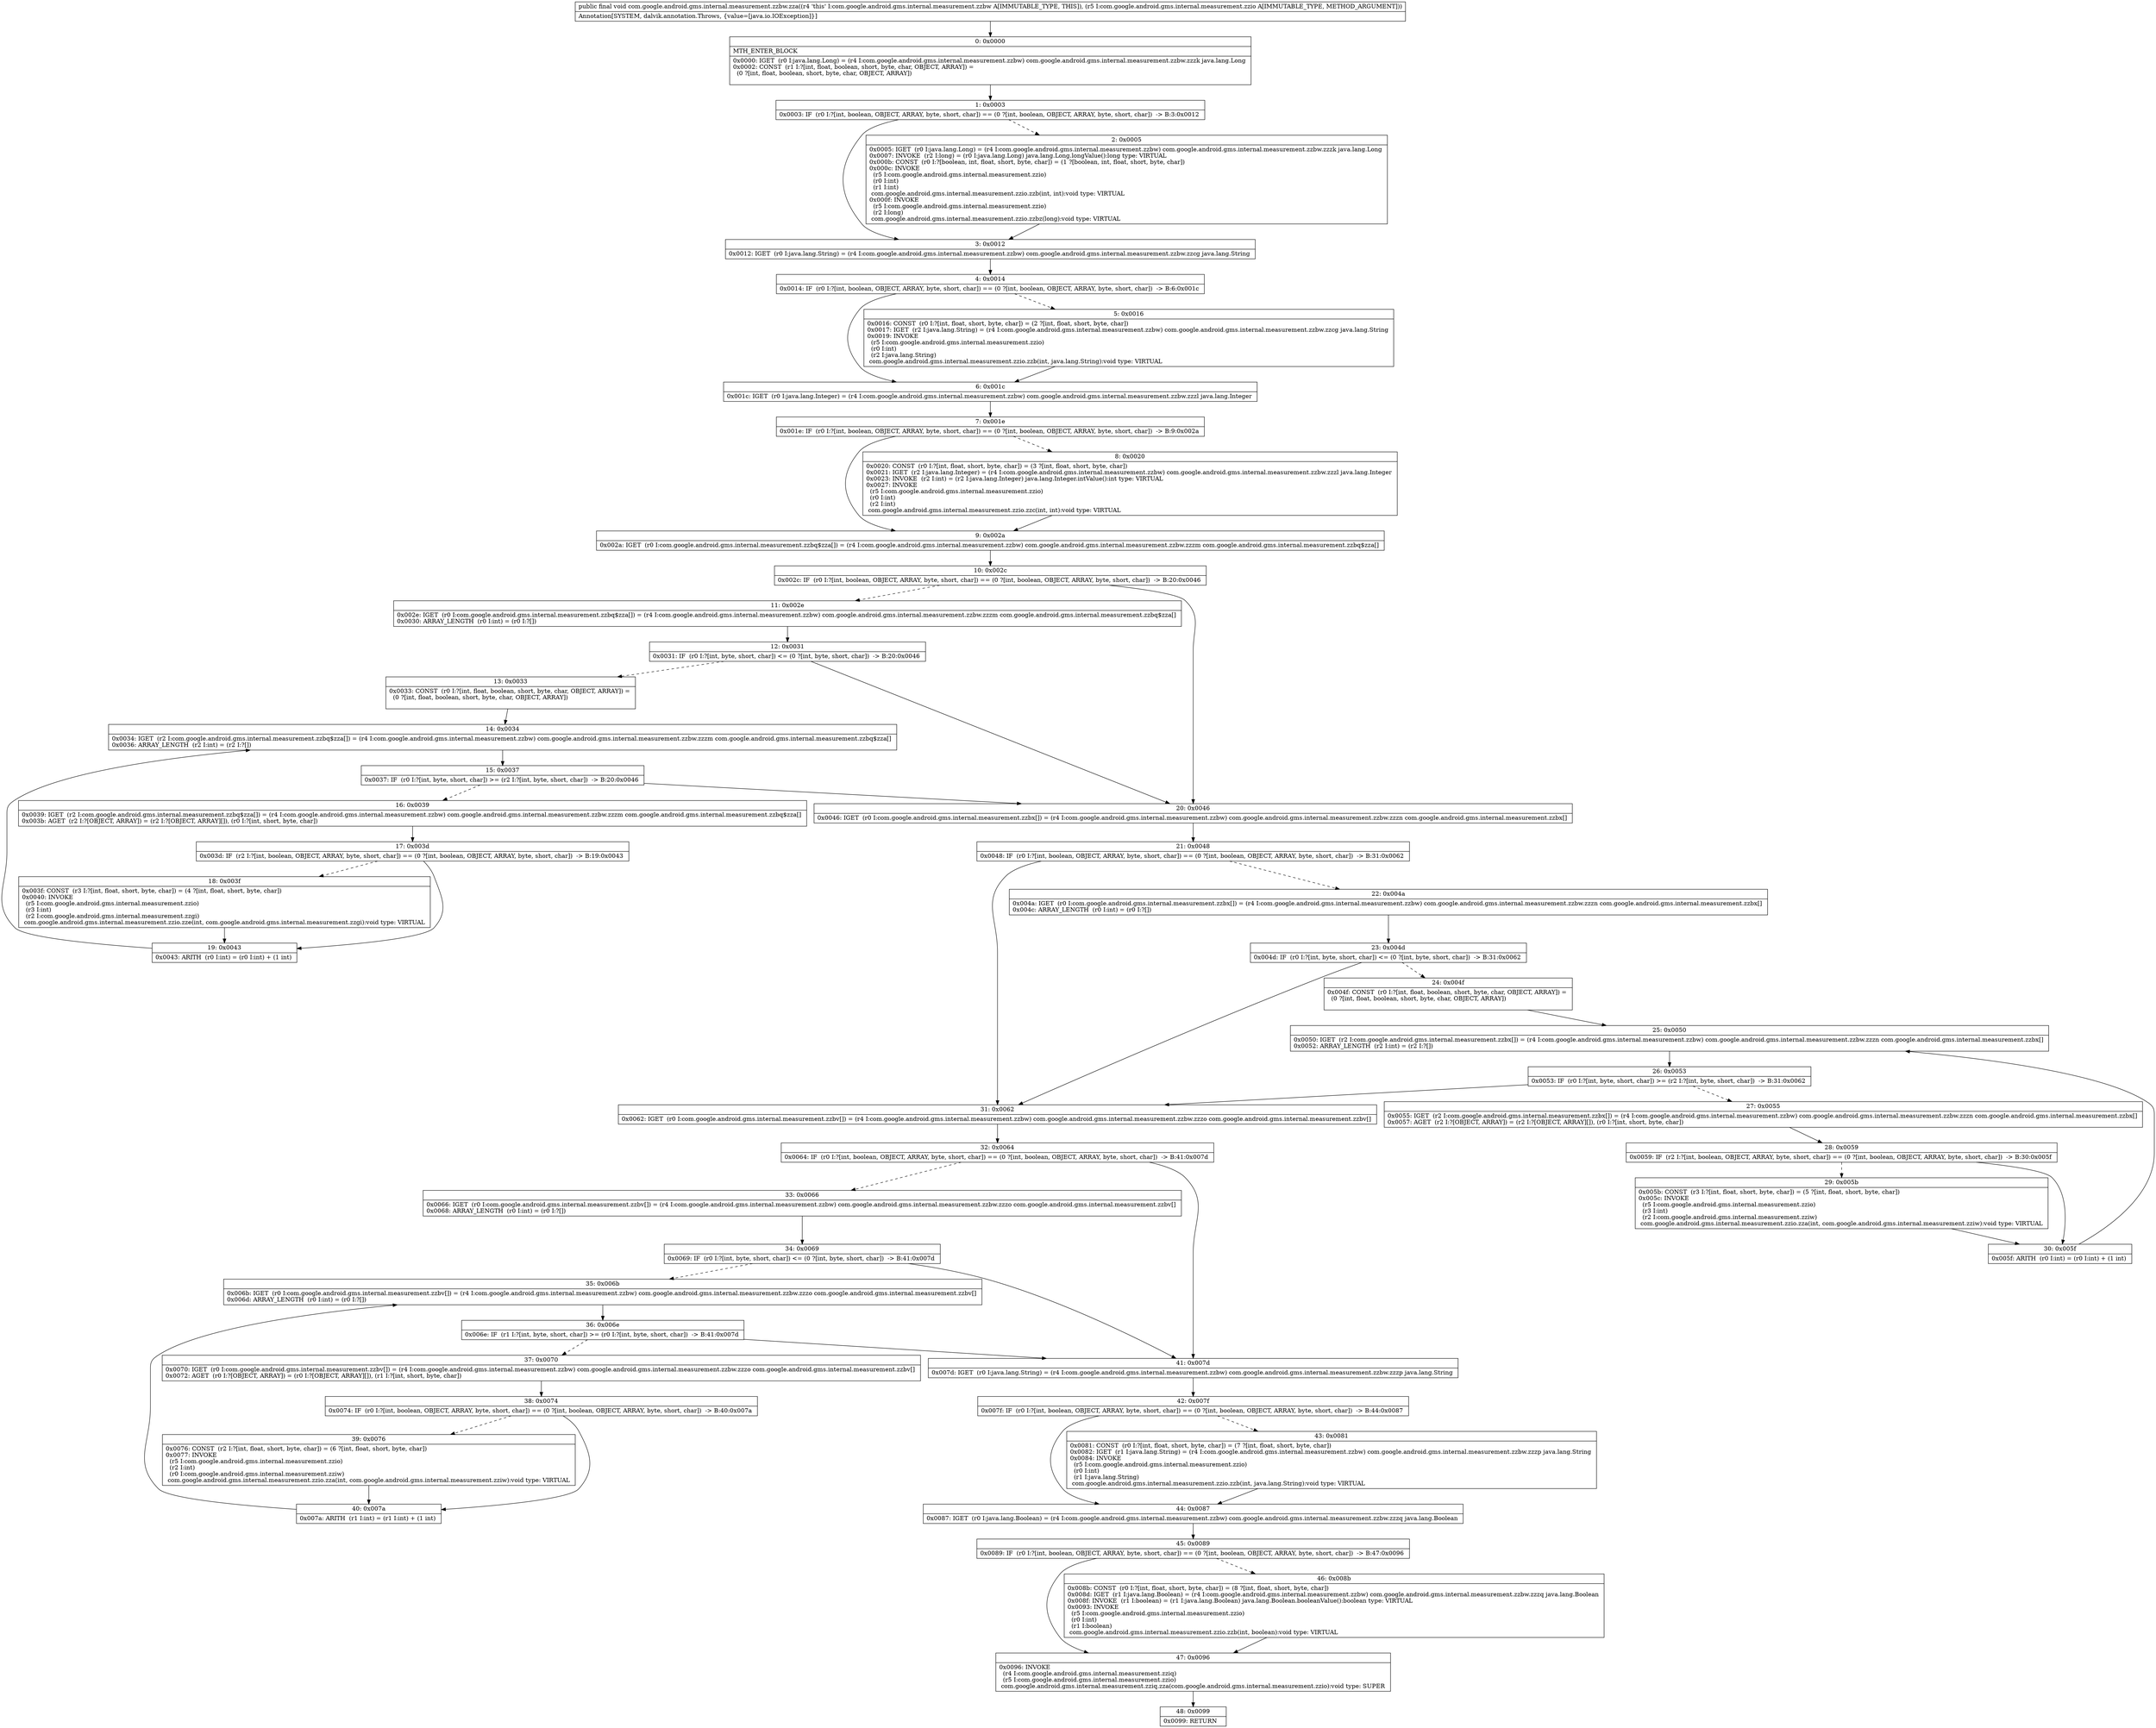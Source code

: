digraph "CFG forcom.google.android.gms.internal.measurement.zzbw.zza(Lcom\/google\/android\/gms\/internal\/measurement\/zzio;)V" {
Node_0 [shape=record,label="{0\:\ 0x0000|MTH_ENTER_BLOCK\l|0x0000: IGET  (r0 I:java.lang.Long) = (r4 I:com.google.android.gms.internal.measurement.zzbw) com.google.android.gms.internal.measurement.zzbw.zzzk java.lang.Long \l0x0002: CONST  (r1 I:?[int, float, boolean, short, byte, char, OBJECT, ARRAY]) = \l  (0 ?[int, float, boolean, short, byte, char, OBJECT, ARRAY])\l \l}"];
Node_1 [shape=record,label="{1\:\ 0x0003|0x0003: IF  (r0 I:?[int, boolean, OBJECT, ARRAY, byte, short, char]) == (0 ?[int, boolean, OBJECT, ARRAY, byte, short, char])  \-\> B:3:0x0012 \l}"];
Node_2 [shape=record,label="{2\:\ 0x0005|0x0005: IGET  (r0 I:java.lang.Long) = (r4 I:com.google.android.gms.internal.measurement.zzbw) com.google.android.gms.internal.measurement.zzbw.zzzk java.lang.Long \l0x0007: INVOKE  (r2 I:long) = (r0 I:java.lang.Long) java.lang.Long.longValue():long type: VIRTUAL \l0x000b: CONST  (r0 I:?[boolean, int, float, short, byte, char]) = (1 ?[boolean, int, float, short, byte, char]) \l0x000c: INVOKE  \l  (r5 I:com.google.android.gms.internal.measurement.zzio)\l  (r0 I:int)\l  (r1 I:int)\l com.google.android.gms.internal.measurement.zzio.zzb(int, int):void type: VIRTUAL \l0x000f: INVOKE  \l  (r5 I:com.google.android.gms.internal.measurement.zzio)\l  (r2 I:long)\l com.google.android.gms.internal.measurement.zzio.zzbz(long):void type: VIRTUAL \l}"];
Node_3 [shape=record,label="{3\:\ 0x0012|0x0012: IGET  (r0 I:java.lang.String) = (r4 I:com.google.android.gms.internal.measurement.zzbw) com.google.android.gms.internal.measurement.zzbw.zzcg java.lang.String \l}"];
Node_4 [shape=record,label="{4\:\ 0x0014|0x0014: IF  (r0 I:?[int, boolean, OBJECT, ARRAY, byte, short, char]) == (0 ?[int, boolean, OBJECT, ARRAY, byte, short, char])  \-\> B:6:0x001c \l}"];
Node_5 [shape=record,label="{5\:\ 0x0016|0x0016: CONST  (r0 I:?[int, float, short, byte, char]) = (2 ?[int, float, short, byte, char]) \l0x0017: IGET  (r2 I:java.lang.String) = (r4 I:com.google.android.gms.internal.measurement.zzbw) com.google.android.gms.internal.measurement.zzbw.zzcg java.lang.String \l0x0019: INVOKE  \l  (r5 I:com.google.android.gms.internal.measurement.zzio)\l  (r0 I:int)\l  (r2 I:java.lang.String)\l com.google.android.gms.internal.measurement.zzio.zzb(int, java.lang.String):void type: VIRTUAL \l}"];
Node_6 [shape=record,label="{6\:\ 0x001c|0x001c: IGET  (r0 I:java.lang.Integer) = (r4 I:com.google.android.gms.internal.measurement.zzbw) com.google.android.gms.internal.measurement.zzbw.zzzl java.lang.Integer \l}"];
Node_7 [shape=record,label="{7\:\ 0x001e|0x001e: IF  (r0 I:?[int, boolean, OBJECT, ARRAY, byte, short, char]) == (0 ?[int, boolean, OBJECT, ARRAY, byte, short, char])  \-\> B:9:0x002a \l}"];
Node_8 [shape=record,label="{8\:\ 0x0020|0x0020: CONST  (r0 I:?[int, float, short, byte, char]) = (3 ?[int, float, short, byte, char]) \l0x0021: IGET  (r2 I:java.lang.Integer) = (r4 I:com.google.android.gms.internal.measurement.zzbw) com.google.android.gms.internal.measurement.zzbw.zzzl java.lang.Integer \l0x0023: INVOKE  (r2 I:int) = (r2 I:java.lang.Integer) java.lang.Integer.intValue():int type: VIRTUAL \l0x0027: INVOKE  \l  (r5 I:com.google.android.gms.internal.measurement.zzio)\l  (r0 I:int)\l  (r2 I:int)\l com.google.android.gms.internal.measurement.zzio.zzc(int, int):void type: VIRTUAL \l}"];
Node_9 [shape=record,label="{9\:\ 0x002a|0x002a: IGET  (r0 I:com.google.android.gms.internal.measurement.zzbq$zza[]) = (r4 I:com.google.android.gms.internal.measurement.zzbw) com.google.android.gms.internal.measurement.zzbw.zzzm com.google.android.gms.internal.measurement.zzbq$zza[] \l}"];
Node_10 [shape=record,label="{10\:\ 0x002c|0x002c: IF  (r0 I:?[int, boolean, OBJECT, ARRAY, byte, short, char]) == (0 ?[int, boolean, OBJECT, ARRAY, byte, short, char])  \-\> B:20:0x0046 \l}"];
Node_11 [shape=record,label="{11\:\ 0x002e|0x002e: IGET  (r0 I:com.google.android.gms.internal.measurement.zzbq$zza[]) = (r4 I:com.google.android.gms.internal.measurement.zzbw) com.google.android.gms.internal.measurement.zzbw.zzzm com.google.android.gms.internal.measurement.zzbq$zza[] \l0x0030: ARRAY_LENGTH  (r0 I:int) = (r0 I:?[]) \l}"];
Node_12 [shape=record,label="{12\:\ 0x0031|0x0031: IF  (r0 I:?[int, byte, short, char]) \<= (0 ?[int, byte, short, char])  \-\> B:20:0x0046 \l}"];
Node_13 [shape=record,label="{13\:\ 0x0033|0x0033: CONST  (r0 I:?[int, float, boolean, short, byte, char, OBJECT, ARRAY]) = \l  (0 ?[int, float, boolean, short, byte, char, OBJECT, ARRAY])\l \l}"];
Node_14 [shape=record,label="{14\:\ 0x0034|0x0034: IGET  (r2 I:com.google.android.gms.internal.measurement.zzbq$zza[]) = (r4 I:com.google.android.gms.internal.measurement.zzbw) com.google.android.gms.internal.measurement.zzbw.zzzm com.google.android.gms.internal.measurement.zzbq$zza[] \l0x0036: ARRAY_LENGTH  (r2 I:int) = (r2 I:?[]) \l}"];
Node_15 [shape=record,label="{15\:\ 0x0037|0x0037: IF  (r0 I:?[int, byte, short, char]) \>= (r2 I:?[int, byte, short, char])  \-\> B:20:0x0046 \l}"];
Node_16 [shape=record,label="{16\:\ 0x0039|0x0039: IGET  (r2 I:com.google.android.gms.internal.measurement.zzbq$zza[]) = (r4 I:com.google.android.gms.internal.measurement.zzbw) com.google.android.gms.internal.measurement.zzbw.zzzm com.google.android.gms.internal.measurement.zzbq$zza[] \l0x003b: AGET  (r2 I:?[OBJECT, ARRAY]) = (r2 I:?[OBJECT, ARRAY][]), (r0 I:?[int, short, byte, char]) \l}"];
Node_17 [shape=record,label="{17\:\ 0x003d|0x003d: IF  (r2 I:?[int, boolean, OBJECT, ARRAY, byte, short, char]) == (0 ?[int, boolean, OBJECT, ARRAY, byte, short, char])  \-\> B:19:0x0043 \l}"];
Node_18 [shape=record,label="{18\:\ 0x003f|0x003f: CONST  (r3 I:?[int, float, short, byte, char]) = (4 ?[int, float, short, byte, char]) \l0x0040: INVOKE  \l  (r5 I:com.google.android.gms.internal.measurement.zzio)\l  (r3 I:int)\l  (r2 I:com.google.android.gms.internal.measurement.zzgi)\l com.google.android.gms.internal.measurement.zzio.zze(int, com.google.android.gms.internal.measurement.zzgi):void type: VIRTUAL \l}"];
Node_19 [shape=record,label="{19\:\ 0x0043|0x0043: ARITH  (r0 I:int) = (r0 I:int) + (1 int) \l}"];
Node_20 [shape=record,label="{20\:\ 0x0046|0x0046: IGET  (r0 I:com.google.android.gms.internal.measurement.zzbx[]) = (r4 I:com.google.android.gms.internal.measurement.zzbw) com.google.android.gms.internal.measurement.zzbw.zzzn com.google.android.gms.internal.measurement.zzbx[] \l}"];
Node_21 [shape=record,label="{21\:\ 0x0048|0x0048: IF  (r0 I:?[int, boolean, OBJECT, ARRAY, byte, short, char]) == (0 ?[int, boolean, OBJECT, ARRAY, byte, short, char])  \-\> B:31:0x0062 \l}"];
Node_22 [shape=record,label="{22\:\ 0x004a|0x004a: IGET  (r0 I:com.google.android.gms.internal.measurement.zzbx[]) = (r4 I:com.google.android.gms.internal.measurement.zzbw) com.google.android.gms.internal.measurement.zzbw.zzzn com.google.android.gms.internal.measurement.zzbx[] \l0x004c: ARRAY_LENGTH  (r0 I:int) = (r0 I:?[]) \l}"];
Node_23 [shape=record,label="{23\:\ 0x004d|0x004d: IF  (r0 I:?[int, byte, short, char]) \<= (0 ?[int, byte, short, char])  \-\> B:31:0x0062 \l}"];
Node_24 [shape=record,label="{24\:\ 0x004f|0x004f: CONST  (r0 I:?[int, float, boolean, short, byte, char, OBJECT, ARRAY]) = \l  (0 ?[int, float, boolean, short, byte, char, OBJECT, ARRAY])\l \l}"];
Node_25 [shape=record,label="{25\:\ 0x0050|0x0050: IGET  (r2 I:com.google.android.gms.internal.measurement.zzbx[]) = (r4 I:com.google.android.gms.internal.measurement.zzbw) com.google.android.gms.internal.measurement.zzbw.zzzn com.google.android.gms.internal.measurement.zzbx[] \l0x0052: ARRAY_LENGTH  (r2 I:int) = (r2 I:?[]) \l}"];
Node_26 [shape=record,label="{26\:\ 0x0053|0x0053: IF  (r0 I:?[int, byte, short, char]) \>= (r2 I:?[int, byte, short, char])  \-\> B:31:0x0062 \l}"];
Node_27 [shape=record,label="{27\:\ 0x0055|0x0055: IGET  (r2 I:com.google.android.gms.internal.measurement.zzbx[]) = (r4 I:com.google.android.gms.internal.measurement.zzbw) com.google.android.gms.internal.measurement.zzbw.zzzn com.google.android.gms.internal.measurement.zzbx[] \l0x0057: AGET  (r2 I:?[OBJECT, ARRAY]) = (r2 I:?[OBJECT, ARRAY][]), (r0 I:?[int, short, byte, char]) \l}"];
Node_28 [shape=record,label="{28\:\ 0x0059|0x0059: IF  (r2 I:?[int, boolean, OBJECT, ARRAY, byte, short, char]) == (0 ?[int, boolean, OBJECT, ARRAY, byte, short, char])  \-\> B:30:0x005f \l}"];
Node_29 [shape=record,label="{29\:\ 0x005b|0x005b: CONST  (r3 I:?[int, float, short, byte, char]) = (5 ?[int, float, short, byte, char]) \l0x005c: INVOKE  \l  (r5 I:com.google.android.gms.internal.measurement.zzio)\l  (r3 I:int)\l  (r2 I:com.google.android.gms.internal.measurement.zziw)\l com.google.android.gms.internal.measurement.zzio.zza(int, com.google.android.gms.internal.measurement.zziw):void type: VIRTUAL \l}"];
Node_30 [shape=record,label="{30\:\ 0x005f|0x005f: ARITH  (r0 I:int) = (r0 I:int) + (1 int) \l}"];
Node_31 [shape=record,label="{31\:\ 0x0062|0x0062: IGET  (r0 I:com.google.android.gms.internal.measurement.zzbv[]) = (r4 I:com.google.android.gms.internal.measurement.zzbw) com.google.android.gms.internal.measurement.zzbw.zzzo com.google.android.gms.internal.measurement.zzbv[] \l}"];
Node_32 [shape=record,label="{32\:\ 0x0064|0x0064: IF  (r0 I:?[int, boolean, OBJECT, ARRAY, byte, short, char]) == (0 ?[int, boolean, OBJECT, ARRAY, byte, short, char])  \-\> B:41:0x007d \l}"];
Node_33 [shape=record,label="{33\:\ 0x0066|0x0066: IGET  (r0 I:com.google.android.gms.internal.measurement.zzbv[]) = (r4 I:com.google.android.gms.internal.measurement.zzbw) com.google.android.gms.internal.measurement.zzbw.zzzo com.google.android.gms.internal.measurement.zzbv[] \l0x0068: ARRAY_LENGTH  (r0 I:int) = (r0 I:?[]) \l}"];
Node_34 [shape=record,label="{34\:\ 0x0069|0x0069: IF  (r0 I:?[int, byte, short, char]) \<= (0 ?[int, byte, short, char])  \-\> B:41:0x007d \l}"];
Node_35 [shape=record,label="{35\:\ 0x006b|0x006b: IGET  (r0 I:com.google.android.gms.internal.measurement.zzbv[]) = (r4 I:com.google.android.gms.internal.measurement.zzbw) com.google.android.gms.internal.measurement.zzbw.zzzo com.google.android.gms.internal.measurement.zzbv[] \l0x006d: ARRAY_LENGTH  (r0 I:int) = (r0 I:?[]) \l}"];
Node_36 [shape=record,label="{36\:\ 0x006e|0x006e: IF  (r1 I:?[int, byte, short, char]) \>= (r0 I:?[int, byte, short, char])  \-\> B:41:0x007d \l}"];
Node_37 [shape=record,label="{37\:\ 0x0070|0x0070: IGET  (r0 I:com.google.android.gms.internal.measurement.zzbv[]) = (r4 I:com.google.android.gms.internal.measurement.zzbw) com.google.android.gms.internal.measurement.zzbw.zzzo com.google.android.gms.internal.measurement.zzbv[] \l0x0072: AGET  (r0 I:?[OBJECT, ARRAY]) = (r0 I:?[OBJECT, ARRAY][]), (r1 I:?[int, short, byte, char]) \l}"];
Node_38 [shape=record,label="{38\:\ 0x0074|0x0074: IF  (r0 I:?[int, boolean, OBJECT, ARRAY, byte, short, char]) == (0 ?[int, boolean, OBJECT, ARRAY, byte, short, char])  \-\> B:40:0x007a \l}"];
Node_39 [shape=record,label="{39\:\ 0x0076|0x0076: CONST  (r2 I:?[int, float, short, byte, char]) = (6 ?[int, float, short, byte, char]) \l0x0077: INVOKE  \l  (r5 I:com.google.android.gms.internal.measurement.zzio)\l  (r2 I:int)\l  (r0 I:com.google.android.gms.internal.measurement.zziw)\l com.google.android.gms.internal.measurement.zzio.zza(int, com.google.android.gms.internal.measurement.zziw):void type: VIRTUAL \l}"];
Node_40 [shape=record,label="{40\:\ 0x007a|0x007a: ARITH  (r1 I:int) = (r1 I:int) + (1 int) \l}"];
Node_41 [shape=record,label="{41\:\ 0x007d|0x007d: IGET  (r0 I:java.lang.String) = (r4 I:com.google.android.gms.internal.measurement.zzbw) com.google.android.gms.internal.measurement.zzbw.zzzp java.lang.String \l}"];
Node_42 [shape=record,label="{42\:\ 0x007f|0x007f: IF  (r0 I:?[int, boolean, OBJECT, ARRAY, byte, short, char]) == (0 ?[int, boolean, OBJECT, ARRAY, byte, short, char])  \-\> B:44:0x0087 \l}"];
Node_43 [shape=record,label="{43\:\ 0x0081|0x0081: CONST  (r0 I:?[int, float, short, byte, char]) = (7 ?[int, float, short, byte, char]) \l0x0082: IGET  (r1 I:java.lang.String) = (r4 I:com.google.android.gms.internal.measurement.zzbw) com.google.android.gms.internal.measurement.zzbw.zzzp java.lang.String \l0x0084: INVOKE  \l  (r5 I:com.google.android.gms.internal.measurement.zzio)\l  (r0 I:int)\l  (r1 I:java.lang.String)\l com.google.android.gms.internal.measurement.zzio.zzb(int, java.lang.String):void type: VIRTUAL \l}"];
Node_44 [shape=record,label="{44\:\ 0x0087|0x0087: IGET  (r0 I:java.lang.Boolean) = (r4 I:com.google.android.gms.internal.measurement.zzbw) com.google.android.gms.internal.measurement.zzbw.zzzq java.lang.Boolean \l}"];
Node_45 [shape=record,label="{45\:\ 0x0089|0x0089: IF  (r0 I:?[int, boolean, OBJECT, ARRAY, byte, short, char]) == (0 ?[int, boolean, OBJECT, ARRAY, byte, short, char])  \-\> B:47:0x0096 \l}"];
Node_46 [shape=record,label="{46\:\ 0x008b|0x008b: CONST  (r0 I:?[int, float, short, byte, char]) = (8 ?[int, float, short, byte, char]) \l0x008d: IGET  (r1 I:java.lang.Boolean) = (r4 I:com.google.android.gms.internal.measurement.zzbw) com.google.android.gms.internal.measurement.zzbw.zzzq java.lang.Boolean \l0x008f: INVOKE  (r1 I:boolean) = (r1 I:java.lang.Boolean) java.lang.Boolean.booleanValue():boolean type: VIRTUAL \l0x0093: INVOKE  \l  (r5 I:com.google.android.gms.internal.measurement.zzio)\l  (r0 I:int)\l  (r1 I:boolean)\l com.google.android.gms.internal.measurement.zzio.zzb(int, boolean):void type: VIRTUAL \l}"];
Node_47 [shape=record,label="{47\:\ 0x0096|0x0096: INVOKE  \l  (r4 I:com.google.android.gms.internal.measurement.zziq)\l  (r5 I:com.google.android.gms.internal.measurement.zzio)\l com.google.android.gms.internal.measurement.zziq.zza(com.google.android.gms.internal.measurement.zzio):void type: SUPER \l}"];
Node_48 [shape=record,label="{48\:\ 0x0099|0x0099: RETURN   \l}"];
MethodNode[shape=record,label="{public final void com.google.android.gms.internal.measurement.zzbw.zza((r4 'this' I:com.google.android.gms.internal.measurement.zzbw A[IMMUTABLE_TYPE, THIS]), (r5 I:com.google.android.gms.internal.measurement.zzio A[IMMUTABLE_TYPE, METHOD_ARGUMENT]))  | Annotation[SYSTEM, dalvik.annotation.Throws, \{value=[java.io.IOException]\}]\l}"];
MethodNode -> Node_0;
Node_0 -> Node_1;
Node_1 -> Node_2[style=dashed];
Node_1 -> Node_3;
Node_2 -> Node_3;
Node_3 -> Node_4;
Node_4 -> Node_5[style=dashed];
Node_4 -> Node_6;
Node_5 -> Node_6;
Node_6 -> Node_7;
Node_7 -> Node_8[style=dashed];
Node_7 -> Node_9;
Node_8 -> Node_9;
Node_9 -> Node_10;
Node_10 -> Node_11[style=dashed];
Node_10 -> Node_20;
Node_11 -> Node_12;
Node_12 -> Node_13[style=dashed];
Node_12 -> Node_20;
Node_13 -> Node_14;
Node_14 -> Node_15;
Node_15 -> Node_16[style=dashed];
Node_15 -> Node_20;
Node_16 -> Node_17;
Node_17 -> Node_18[style=dashed];
Node_17 -> Node_19;
Node_18 -> Node_19;
Node_19 -> Node_14;
Node_20 -> Node_21;
Node_21 -> Node_22[style=dashed];
Node_21 -> Node_31;
Node_22 -> Node_23;
Node_23 -> Node_24[style=dashed];
Node_23 -> Node_31;
Node_24 -> Node_25;
Node_25 -> Node_26;
Node_26 -> Node_27[style=dashed];
Node_26 -> Node_31;
Node_27 -> Node_28;
Node_28 -> Node_29[style=dashed];
Node_28 -> Node_30;
Node_29 -> Node_30;
Node_30 -> Node_25;
Node_31 -> Node_32;
Node_32 -> Node_33[style=dashed];
Node_32 -> Node_41;
Node_33 -> Node_34;
Node_34 -> Node_35[style=dashed];
Node_34 -> Node_41;
Node_35 -> Node_36;
Node_36 -> Node_37[style=dashed];
Node_36 -> Node_41;
Node_37 -> Node_38;
Node_38 -> Node_39[style=dashed];
Node_38 -> Node_40;
Node_39 -> Node_40;
Node_40 -> Node_35;
Node_41 -> Node_42;
Node_42 -> Node_43[style=dashed];
Node_42 -> Node_44;
Node_43 -> Node_44;
Node_44 -> Node_45;
Node_45 -> Node_46[style=dashed];
Node_45 -> Node_47;
Node_46 -> Node_47;
Node_47 -> Node_48;
}


